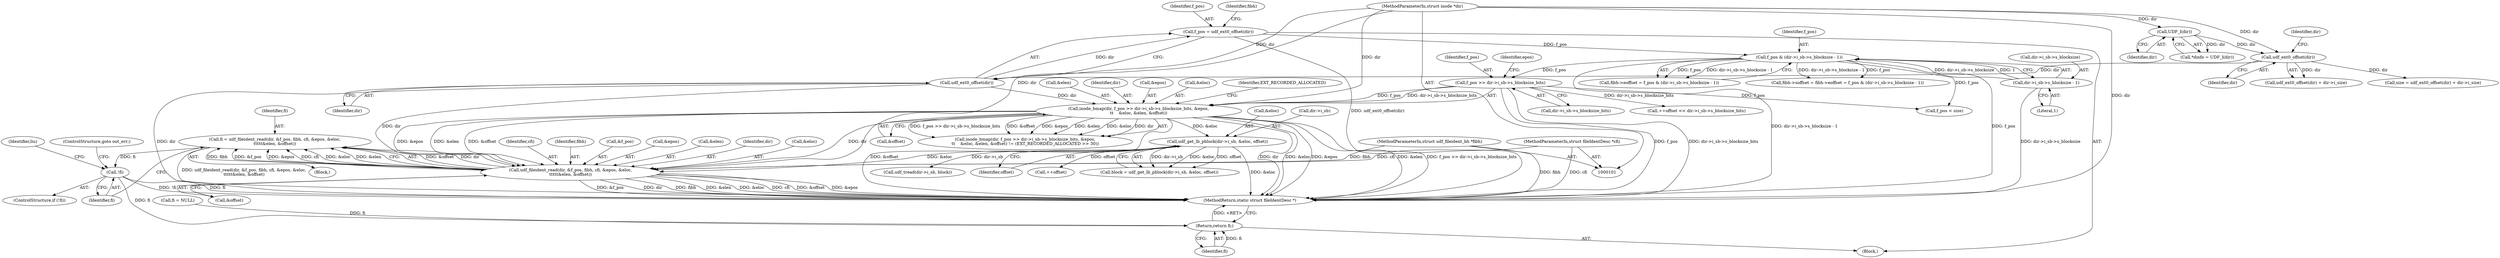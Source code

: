 digraph "0_linux_0e5cc9a40ada6046e6bc3bdfcd0c0d7e4b706b14_0@API" {
"1000306" [label="(Call,fi = udf_fileident_read(dir, &f_pos, fibh, cfi, &epos, &eloc,\n\t\t\t\t\t&elen, &offset))"];
"1000308" [label="(Call,udf_fileident_read(dir, &f_pos, fibh, cfi, &epos, &eloc,\n\t\t\t\t\t&elen, &offset))"];
"1000165" [label="(Call,udf_ext0_offset(dir))"];
"1000158" [label="(Call,udf_ext0_offset(dir))"];
"1000129" [label="(Call,UDF_I(dir))"];
"1000102" [label="(MethodParameterIn,struct inode *dir)"];
"1000202" [label="(Call,inode_bmap(dir, f_pos >> dir->i_sb->s_blocksize_bits, &epos,\n\t\t    &eloc, &elen, &offset))"];
"1000204" [label="(Call,f_pos >> dir->i_sb->s_blocksize_bits)"];
"1000184" [label="(Call,f_pos & (dir->i_sb->s_blocksize - 1))"];
"1000163" [label="(Call,f_pos = udf_ext0_offset(dir))"];
"1000186" [label="(Call,dir->i_sb->s_blocksize - 1)"];
"1000104" [label="(MethodParameterIn,struct udf_fileident_bh *fibh)"];
"1000105" [label="(MethodParameterIn,struct fileIdentDesc *cfi)"];
"1000225" [label="(Call,udf_get_lb_pblock(dir->i_sb, &eloc, offset))"];
"1000323" [label="(Call,!fi)"];
"1000508" [label="(Return,return fi;)"];
"1000127" [label="(Call,*dinfo = UDF_I(dir))"];
"1000159" [label="(Identifier,dir)"];
"1000212" [label="(Identifier,epos)"];
"1000234" [label="(Call,++offset << dir->i_sb->s_blocksize_bits)"];
"1000215" [label="(Call,&elen)"];
"1000203" [label="(Identifier,dir)"];
"1000185" [label="(Identifier,f_pos)"];
"1000313" [label="(Identifier,cfi)"];
"1000163" [label="(Call,f_pos = udf_ext0_offset(dir))"];
"1000105" [label="(MethodParameterIn,struct fileIdentDesc *cfi)"];
"1000180" [label="(Call,fibh->eoffset = f_pos & (dir->i_sb->s_blocksize - 1))"];
"1000281" [label="(Call,udf_tread(dir->i_sb, block))"];
"1000102" [label="(MethodParameterIn,struct inode *dir)"];
"1000231" [label="(Identifier,offset)"];
"1000510" [label="(MethodReturn,static struct fileIdentDesc *)"];
"1000322" [label="(ControlStructure,if (!fi))"];
"1000192" [label="(Literal,1)"];
"1000327" [label="(Identifier,liu)"];
"1000325" [label="(ControlStructure,goto out_err;)"];
"1000206" [label="(Call,dir->i_sb->s_blocksize_bits)"];
"1000229" [label="(Call,&eloc)"];
"1000324" [label="(Identifier,fi)"];
"1000158" [label="(Call,udf_ext0_offset(dir))"];
"1000312" [label="(Identifier,fibh)"];
"1000310" [label="(Call,&f_pos)"];
"1000302" [label="(Call,f_pos < size)"];
"1000157" [label="(Call,udf_ext0_offset(dir) + dir->i_size)"];
"1000314" [label="(Call,&epos)"];
"1000320" [label="(Call,&offset)"];
"1000509" [label="(Identifier,fi)"];
"1000130" [label="(Identifier,dir)"];
"1000318" [label="(Call,&elen)"];
"1000202" [label="(Call,inode_bmap(dir, f_pos >> dir->i_sb->s_blocksize_bits, &epos,\n\t\t    &eloc, &elen, &offset))"];
"1000309" [label="(Identifier,dir)"];
"1000307" [label="(Identifier,fi)"];
"1000104" [label="(MethodParameterIn,struct udf_fileident_bh *fibh)"];
"1000305" [label="(Block,)"];
"1000316" [label="(Call,&eloc)"];
"1000217" [label="(Call,&offset)"];
"1000176" [label="(Call,fibh->soffset = fibh->eoffset = f_pos & (dir->i_sb->s_blocksize - 1))"];
"1000187" [label="(Call,dir->i_sb->s_blocksize)"];
"1000235" [label="(Call,++offset)"];
"1000205" [label="(Identifier,f_pos)"];
"1000129" [label="(Call,UDF_I(dir))"];
"1000211" [label="(Call,&epos)"];
"1000226" [label="(Call,dir->i_sb)"];
"1000225" [label="(Call,udf_get_lb_pblock(dir->i_sb, &eloc, offset))"];
"1000482" [label="(Call,fi = NULL)"];
"1000308" [label="(Call,udf_fileident_read(dir, &f_pos, fibh, cfi, &epos, &eloc,\n\t\t\t\t\t&elen, &offset))"];
"1000213" [label="(Call,&eloc)"];
"1000220" [label="(Identifier,EXT_RECORDED_ALLOCATED)"];
"1000169" [label="(Identifier,fibh)"];
"1000223" [label="(Call,block = udf_get_lb_pblock(dir->i_sb, &eloc, offset))"];
"1000323" [label="(Call,!fi)"];
"1000508" [label="(Return,return fi;)"];
"1000155" [label="(Call,size = udf_ext0_offset(dir) + dir->i_size)"];
"1000201" [label="(Call,inode_bmap(dir, f_pos >> dir->i_sb->s_blocksize_bits, &epos,\n\t\t    &eloc, &elen, &offset) != (EXT_RECORDED_ALLOCATED >> 30))"];
"1000166" [label="(Identifier,dir)"];
"1000165" [label="(Call,udf_ext0_offset(dir))"];
"1000204" [label="(Call,f_pos >> dir->i_sb->s_blocksize_bits)"];
"1000106" [label="(Block,)"];
"1000184" [label="(Call,f_pos & (dir->i_sb->s_blocksize - 1))"];
"1000164" [label="(Identifier,f_pos)"];
"1000306" [label="(Call,fi = udf_fileident_read(dir, &f_pos, fibh, cfi, &epos, &eloc,\n\t\t\t\t\t&elen, &offset))"];
"1000186" [label="(Call,dir->i_sb->s_blocksize - 1)"];
"1000161" [label="(Identifier,dir)"];
"1000306" -> "1000305"  [label="AST: "];
"1000306" -> "1000308"  [label="CFG: "];
"1000307" -> "1000306"  [label="AST: "];
"1000308" -> "1000306"  [label="AST: "];
"1000324" -> "1000306"  [label="CFG: "];
"1000306" -> "1000510"  [label="DDG: udf_fileident_read(dir, &f_pos, fibh, cfi, &epos, &eloc,\n\t\t\t\t\t&elen, &offset)"];
"1000308" -> "1000306"  [label="DDG: &offset"];
"1000308" -> "1000306"  [label="DDG: dir"];
"1000308" -> "1000306"  [label="DDG: fibh"];
"1000308" -> "1000306"  [label="DDG: &f_pos"];
"1000308" -> "1000306"  [label="DDG: &epos"];
"1000308" -> "1000306"  [label="DDG: cfi"];
"1000308" -> "1000306"  [label="DDG: &eloc"];
"1000308" -> "1000306"  [label="DDG: &elen"];
"1000306" -> "1000323"  [label="DDG: fi"];
"1000308" -> "1000320"  [label="CFG: "];
"1000309" -> "1000308"  [label="AST: "];
"1000310" -> "1000308"  [label="AST: "];
"1000312" -> "1000308"  [label="AST: "];
"1000313" -> "1000308"  [label="AST: "];
"1000314" -> "1000308"  [label="AST: "];
"1000316" -> "1000308"  [label="AST: "];
"1000318" -> "1000308"  [label="AST: "];
"1000320" -> "1000308"  [label="AST: "];
"1000308" -> "1000510"  [label="DDG: &f_pos"];
"1000308" -> "1000510"  [label="DDG: dir"];
"1000308" -> "1000510"  [label="DDG: fibh"];
"1000308" -> "1000510"  [label="DDG: &elen"];
"1000308" -> "1000510"  [label="DDG: &eloc"];
"1000308" -> "1000510"  [label="DDG: cfi"];
"1000308" -> "1000510"  [label="DDG: &offset"];
"1000308" -> "1000510"  [label="DDG: &epos"];
"1000165" -> "1000308"  [label="DDG: dir"];
"1000202" -> "1000308"  [label="DDG: dir"];
"1000202" -> "1000308"  [label="DDG: &epos"];
"1000202" -> "1000308"  [label="DDG: &elen"];
"1000202" -> "1000308"  [label="DDG: &offset"];
"1000102" -> "1000308"  [label="DDG: dir"];
"1000104" -> "1000308"  [label="DDG: fibh"];
"1000105" -> "1000308"  [label="DDG: cfi"];
"1000225" -> "1000308"  [label="DDG: &eloc"];
"1000165" -> "1000163"  [label="AST: "];
"1000165" -> "1000166"  [label="CFG: "];
"1000166" -> "1000165"  [label="AST: "];
"1000163" -> "1000165"  [label="CFG: "];
"1000165" -> "1000510"  [label="DDG: dir"];
"1000165" -> "1000163"  [label="DDG: dir"];
"1000158" -> "1000165"  [label="DDG: dir"];
"1000102" -> "1000165"  [label="DDG: dir"];
"1000165" -> "1000202"  [label="DDG: dir"];
"1000158" -> "1000157"  [label="AST: "];
"1000158" -> "1000159"  [label="CFG: "];
"1000159" -> "1000158"  [label="AST: "];
"1000161" -> "1000158"  [label="CFG: "];
"1000158" -> "1000155"  [label="DDG: dir"];
"1000158" -> "1000157"  [label="DDG: dir"];
"1000129" -> "1000158"  [label="DDG: dir"];
"1000102" -> "1000158"  [label="DDG: dir"];
"1000129" -> "1000127"  [label="AST: "];
"1000129" -> "1000130"  [label="CFG: "];
"1000130" -> "1000129"  [label="AST: "];
"1000127" -> "1000129"  [label="CFG: "];
"1000129" -> "1000127"  [label="DDG: dir"];
"1000102" -> "1000129"  [label="DDG: dir"];
"1000102" -> "1000101"  [label="AST: "];
"1000102" -> "1000510"  [label="DDG: dir"];
"1000102" -> "1000202"  [label="DDG: dir"];
"1000202" -> "1000201"  [label="AST: "];
"1000202" -> "1000217"  [label="CFG: "];
"1000203" -> "1000202"  [label="AST: "];
"1000204" -> "1000202"  [label="AST: "];
"1000211" -> "1000202"  [label="AST: "];
"1000213" -> "1000202"  [label="AST: "];
"1000215" -> "1000202"  [label="AST: "];
"1000217" -> "1000202"  [label="AST: "];
"1000220" -> "1000202"  [label="CFG: "];
"1000202" -> "1000510"  [label="DDG: &offset"];
"1000202" -> "1000510"  [label="DDG: dir"];
"1000202" -> "1000510"  [label="DDG: &eloc"];
"1000202" -> "1000510"  [label="DDG: &epos"];
"1000202" -> "1000510"  [label="DDG: &elen"];
"1000202" -> "1000510"  [label="DDG: f_pos >> dir->i_sb->s_blocksize_bits"];
"1000202" -> "1000201"  [label="DDG: f_pos >> dir->i_sb->s_blocksize_bits"];
"1000202" -> "1000201"  [label="DDG: &offset"];
"1000202" -> "1000201"  [label="DDG: &epos"];
"1000202" -> "1000201"  [label="DDG: &elen"];
"1000202" -> "1000201"  [label="DDG: &eloc"];
"1000202" -> "1000201"  [label="DDG: dir"];
"1000204" -> "1000202"  [label="DDG: f_pos"];
"1000204" -> "1000202"  [label="DDG: dir->i_sb->s_blocksize_bits"];
"1000202" -> "1000225"  [label="DDG: &eloc"];
"1000204" -> "1000206"  [label="CFG: "];
"1000205" -> "1000204"  [label="AST: "];
"1000206" -> "1000204"  [label="AST: "];
"1000212" -> "1000204"  [label="CFG: "];
"1000204" -> "1000510"  [label="DDG: dir->i_sb->s_blocksize_bits"];
"1000204" -> "1000510"  [label="DDG: f_pos"];
"1000184" -> "1000204"  [label="DDG: f_pos"];
"1000204" -> "1000234"  [label="DDG: dir->i_sb->s_blocksize_bits"];
"1000204" -> "1000302"  [label="DDG: f_pos"];
"1000184" -> "1000180"  [label="AST: "];
"1000184" -> "1000186"  [label="CFG: "];
"1000185" -> "1000184"  [label="AST: "];
"1000186" -> "1000184"  [label="AST: "];
"1000180" -> "1000184"  [label="CFG: "];
"1000184" -> "1000510"  [label="DDG: dir->i_sb->s_blocksize - 1"];
"1000184" -> "1000510"  [label="DDG: f_pos"];
"1000184" -> "1000176"  [label="DDG: f_pos"];
"1000184" -> "1000176"  [label="DDG: dir->i_sb->s_blocksize - 1"];
"1000184" -> "1000180"  [label="DDG: f_pos"];
"1000184" -> "1000180"  [label="DDG: dir->i_sb->s_blocksize - 1"];
"1000163" -> "1000184"  [label="DDG: f_pos"];
"1000186" -> "1000184"  [label="DDG: dir->i_sb->s_blocksize"];
"1000186" -> "1000184"  [label="DDG: 1"];
"1000184" -> "1000302"  [label="DDG: f_pos"];
"1000163" -> "1000106"  [label="AST: "];
"1000164" -> "1000163"  [label="AST: "];
"1000169" -> "1000163"  [label="CFG: "];
"1000163" -> "1000510"  [label="DDG: udf_ext0_offset(dir)"];
"1000186" -> "1000192"  [label="CFG: "];
"1000187" -> "1000186"  [label="AST: "];
"1000192" -> "1000186"  [label="AST: "];
"1000186" -> "1000510"  [label="DDG: dir->i_sb->s_blocksize"];
"1000104" -> "1000101"  [label="AST: "];
"1000104" -> "1000510"  [label="DDG: fibh"];
"1000105" -> "1000101"  [label="AST: "];
"1000105" -> "1000510"  [label="DDG: cfi"];
"1000225" -> "1000223"  [label="AST: "];
"1000225" -> "1000231"  [label="CFG: "];
"1000226" -> "1000225"  [label="AST: "];
"1000229" -> "1000225"  [label="AST: "];
"1000231" -> "1000225"  [label="AST: "];
"1000223" -> "1000225"  [label="CFG: "];
"1000225" -> "1000510"  [label="DDG: &eloc"];
"1000225" -> "1000223"  [label="DDG: dir->i_sb"];
"1000225" -> "1000223"  [label="DDG: &eloc"];
"1000225" -> "1000223"  [label="DDG: offset"];
"1000225" -> "1000235"  [label="DDG: offset"];
"1000225" -> "1000281"  [label="DDG: dir->i_sb"];
"1000323" -> "1000322"  [label="AST: "];
"1000323" -> "1000324"  [label="CFG: "];
"1000324" -> "1000323"  [label="AST: "];
"1000325" -> "1000323"  [label="CFG: "];
"1000327" -> "1000323"  [label="CFG: "];
"1000323" -> "1000510"  [label="DDG: fi"];
"1000323" -> "1000510"  [label="DDG: !fi"];
"1000323" -> "1000508"  [label="DDG: fi"];
"1000508" -> "1000106"  [label="AST: "];
"1000508" -> "1000509"  [label="CFG: "];
"1000509" -> "1000508"  [label="AST: "];
"1000510" -> "1000508"  [label="CFG: "];
"1000508" -> "1000510"  [label="DDG: <RET>"];
"1000509" -> "1000508"  [label="DDG: fi"];
"1000482" -> "1000508"  [label="DDG: fi"];
}
